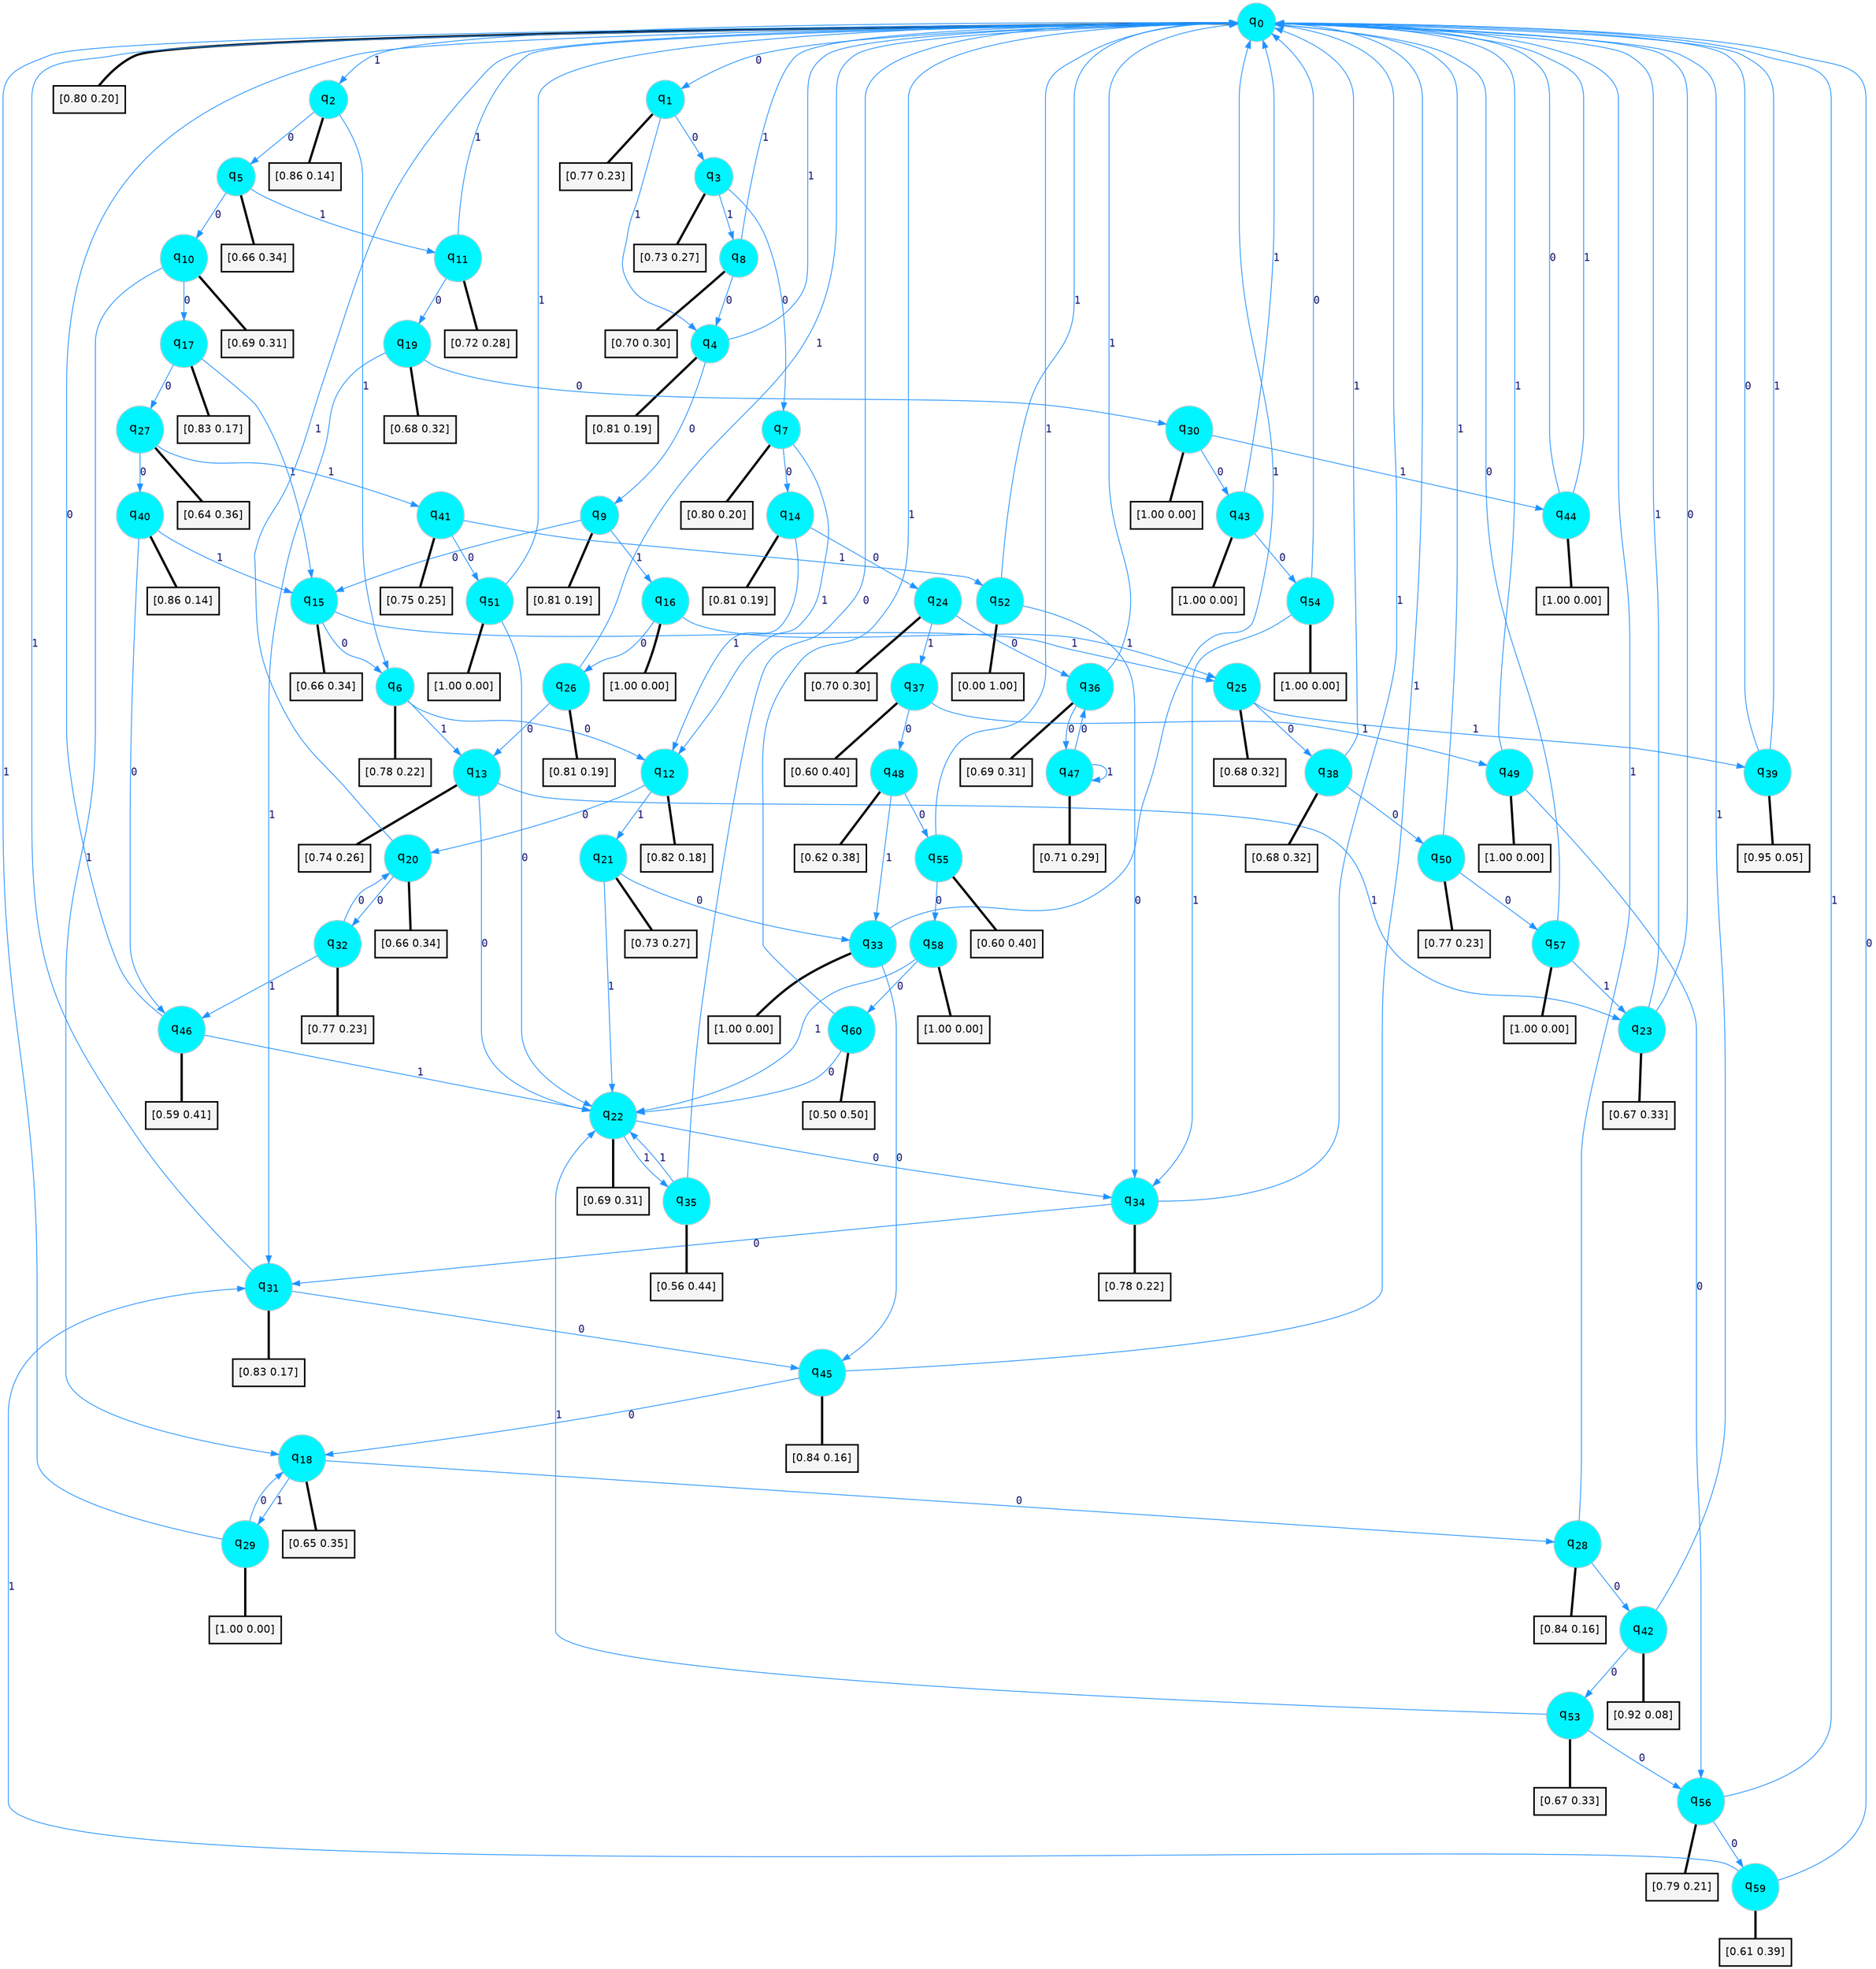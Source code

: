digraph G {
graph [
bgcolor=transparent, dpi=300, rankdir=TD, size="40,25"];
node [
color=gray, fillcolor=turquoise1, fontcolor=black, fontname=Helvetica, fontsize=16, fontweight=bold, shape=circle, style=filled];
edge [
arrowsize=1, color=dodgerblue1, fontcolor=midnightblue, fontname=courier, fontweight=bold, penwidth=1, style=solid, weight=20];
0[label=<q<SUB>0</SUB>>];
1[label=<q<SUB>1</SUB>>];
2[label=<q<SUB>2</SUB>>];
3[label=<q<SUB>3</SUB>>];
4[label=<q<SUB>4</SUB>>];
5[label=<q<SUB>5</SUB>>];
6[label=<q<SUB>6</SUB>>];
7[label=<q<SUB>7</SUB>>];
8[label=<q<SUB>8</SUB>>];
9[label=<q<SUB>9</SUB>>];
10[label=<q<SUB>10</SUB>>];
11[label=<q<SUB>11</SUB>>];
12[label=<q<SUB>12</SUB>>];
13[label=<q<SUB>13</SUB>>];
14[label=<q<SUB>14</SUB>>];
15[label=<q<SUB>15</SUB>>];
16[label=<q<SUB>16</SUB>>];
17[label=<q<SUB>17</SUB>>];
18[label=<q<SUB>18</SUB>>];
19[label=<q<SUB>19</SUB>>];
20[label=<q<SUB>20</SUB>>];
21[label=<q<SUB>21</SUB>>];
22[label=<q<SUB>22</SUB>>];
23[label=<q<SUB>23</SUB>>];
24[label=<q<SUB>24</SUB>>];
25[label=<q<SUB>25</SUB>>];
26[label=<q<SUB>26</SUB>>];
27[label=<q<SUB>27</SUB>>];
28[label=<q<SUB>28</SUB>>];
29[label=<q<SUB>29</SUB>>];
30[label=<q<SUB>30</SUB>>];
31[label=<q<SUB>31</SUB>>];
32[label=<q<SUB>32</SUB>>];
33[label=<q<SUB>33</SUB>>];
34[label=<q<SUB>34</SUB>>];
35[label=<q<SUB>35</SUB>>];
36[label=<q<SUB>36</SUB>>];
37[label=<q<SUB>37</SUB>>];
38[label=<q<SUB>38</SUB>>];
39[label=<q<SUB>39</SUB>>];
40[label=<q<SUB>40</SUB>>];
41[label=<q<SUB>41</SUB>>];
42[label=<q<SUB>42</SUB>>];
43[label=<q<SUB>43</SUB>>];
44[label=<q<SUB>44</SUB>>];
45[label=<q<SUB>45</SUB>>];
46[label=<q<SUB>46</SUB>>];
47[label=<q<SUB>47</SUB>>];
48[label=<q<SUB>48</SUB>>];
49[label=<q<SUB>49</SUB>>];
50[label=<q<SUB>50</SUB>>];
51[label=<q<SUB>51</SUB>>];
52[label=<q<SUB>52</SUB>>];
53[label=<q<SUB>53</SUB>>];
54[label=<q<SUB>54</SUB>>];
55[label=<q<SUB>55</SUB>>];
56[label=<q<SUB>56</SUB>>];
57[label=<q<SUB>57</SUB>>];
58[label=<q<SUB>58</SUB>>];
59[label=<q<SUB>59</SUB>>];
60[label=<q<SUB>60</SUB>>];
61[label="[0.80 0.20]", shape=box,fontcolor=black, fontname=Helvetica, fontsize=14, penwidth=2, fillcolor=whitesmoke,color=black];
62[label="[0.77 0.23]", shape=box,fontcolor=black, fontname=Helvetica, fontsize=14, penwidth=2, fillcolor=whitesmoke,color=black];
63[label="[0.86 0.14]", shape=box,fontcolor=black, fontname=Helvetica, fontsize=14, penwidth=2, fillcolor=whitesmoke,color=black];
64[label="[0.73 0.27]", shape=box,fontcolor=black, fontname=Helvetica, fontsize=14, penwidth=2, fillcolor=whitesmoke,color=black];
65[label="[0.81 0.19]", shape=box,fontcolor=black, fontname=Helvetica, fontsize=14, penwidth=2, fillcolor=whitesmoke,color=black];
66[label="[0.66 0.34]", shape=box,fontcolor=black, fontname=Helvetica, fontsize=14, penwidth=2, fillcolor=whitesmoke,color=black];
67[label="[0.78 0.22]", shape=box,fontcolor=black, fontname=Helvetica, fontsize=14, penwidth=2, fillcolor=whitesmoke,color=black];
68[label="[0.80 0.20]", shape=box,fontcolor=black, fontname=Helvetica, fontsize=14, penwidth=2, fillcolor=whitesmoke,color=black];
69[label="[0.70 0.30]", shape=box,fontcolor=black, fontname=Helvetica, fontsize=14, penwidth=2, fillcolor=whitesmoke,color=black];
70[label="[0.81 0.19]", shape=box,fontcolor=black, fontname=Helvetica, fontsize=14, penwidth=2, fillcolor=whitesmoke,color=black];
71[label="[0.69 0.31]", shape=box,fontcolor=black, fontname=Helvetica, fontsize=14, penwidth=2, fillcolor=whitesmoke,color=black];
72[label="[0.72 0.28]", shape=box,fontcolor=black, fontname=Helvetica, fontsize=14, penwidth=2, fillcolor=whitesmoke,color=black];
73[label="[0.82 0.18]", shape=box,fontcolor=black, fontname=Helvetica, fontsize=14, penwidth=2, fillcolor=whitesmoke,color=black];
74[label="[0.74 0.26]", shape=box,fontcolor=black, fontname=Helvetica, fontsize=14, penwidth=2, fillcolor=whitesmoke,color=black];
75[label="[0.81 0.19]", shape=box,fontcolor=black, fontname=Helvetica, fontsize=14, penwidth=2, fillcolor=whitesmoke,color=black];
76[label="[0.66 0.34]", shape=box,fontcolor=black, fontname=Helvetica, fontsize=14, penwidth=2, fillcolor=whitesmoke,color=black];
77[label="[1.00 0.00]", shape=box,fontcolor=black, fontname=Helvetica, fontsize=14, penwidth=2, fillcolor=whitesmoke,color=black];
78[label="[0.83 0.17]", shape=box,fontcolor=black, fontname=Helvetica, fontsize=14, penwidth=2, fillcolor=whitesmoke,color=black];
79[label="[0.65 0.35]", shape=box,fontcolor=black, fontname=Helvetica, fontsize=14, penwidth=2, fillcolor=whitesmoke,color=black];
80[label="[0.68 0.32]", shape=box,fontcolor=black, fontname=Helvetica, fontsize=14, penwidth=2, fillcolor=whitesmoke,color=black];
81[label="[0.66 0.34]", shape=box,fontcolor=black, fontname=Helvetica, fontsize=14, penwidth=2, fillcolor=whitesmoke,color=black];
82[label="[0.73 0.27]", shape=box,fontcolor=black, fontname=Helvetica, fontsize=14, penwidth=2, fillcolor=whitesmoke,color=black];
83[label="[0.69 0.31]", shape=box,fontcolor=black, fontname=Helvetica, fontsize=14, penwidth=2, fillcolor=whitesmoke,color=black];
84[label="[0.67 0.33]", shape=box,fontcolor=black, fontname=Helvetica, fontsize=14, penwidth=2, fillcolor=whitesmoke,color=black];
85[label="[0.70 0.30]", shape=box,fontcolor=black, fontname=Helvetica, fontsize=14, penwidth=2, fillcolor=whitesmoke,color=black];
86[label="[0.68 0.32]", shape=box,fontcolor=black, fontname=Helvetica, fontsize=14, penwidth=2, fillcolor=whitesmoke,color=black];
87[label="[0.81 0.19]", shape=box,fontcolor=black, fontname=Helvetica, fontsize=14, penwidth=2, fillcolor=whitesmoke,color=black];
88[label="[0.64 0.36]", shape=box,fontcolor=black, fontname=Helvetica, fontsize=14, penwidth=2, fillcolor=whitesmoke,color=black];
89[label="[0.84 0.16]", shape=box,fontcolor=black, fontname=Helvetica, fontsize=14, penwidth=2, fillcolor=whitesmoke,color=black];
90[label="[1.00 0.00]", shape=box,fontcolor=black, fontname=Helvetica, fontsize=14, penwidth=2, fillcolor=whitesmoke,color=black];
91[label="[1.00 0.00]", shape=box,fontcolor=black, fontname=Helvetica, fontsize=14, penwidth=2, fillcolor=whitesmoke,color=black];
92[label="[0.83 0.17]", shape=box,fontcolor=black, fontname=Helvetica, fontsize=14, penwidth=2, fillcolor=whitesmoke,color=black];
93[label="[0.77 0.23]", shape=box,fontcolor=black, fontname=Helvetica, fontsize=14, penwidth=2, fillcolor=whitesmoke,color=black];
94[label="[1.00 0.00]", shape=box,fontcolor=black, fontname=Helvetica, fontsize=14, penwidth=2, fillcolor=whitesmoke,color=black];
95[label="[0.78 0.22]", shape=box,fontcolor=black, fontname=Helvetica, fontsize=14, penwidth=2, fillcolor=whitesmoke,color=black];
96[label="[0.56 0.44]", shape=box,fontcolor=black, fontname=Helvetica, fontsize=14, penwidth=2, fillcolor=whitesmoke,color=black];
97[label="[0.69 0.31]", shape=box,fontcolor=black, fontname=Helvetica, fontsize=14, penwidth=2, fillcolor=whitesmoke,color=black];
98[label="[0.60 0.40]", shape=box,fontcolor=black, fontname=Helvetica, fontsize=14, penwidth=2, fillcolor=whitesmoke,color=black];
99[label="[0.68 0.32]", shape=box,fontcolor=black, fontname=Helvetica, fontsize=14, penwidth=2, fillcolor=whitesmoke,color=black];
100[label="[0.95 0.05]", shape=box,fontcolor=black, fontname=Helvetica, fontsize=14, penwidth=2, fillcolor=whitesmoke,color=black];
101[label="[0.86 0.14]", shape=box,fontcolor=black, fontname=Helvetica, fontsize=14, penwidth=2, fillcolor=whitesmoke,color=black];
102[label="[0.75 0.25]", shape=box,fontcolor=black, fontname=Helvetica, fontsize=14, penwidth=2, fillcolor=whitesmoke,color=black];
103[label="[0.92 0.08]", shape=box,fontcolor=black, fontname=Helvetica, fontsize=14, penwidth=2, fillcolor=whitesmoke,color=black];
104[label="[1.00 0.00]", shape=box,fontcolor=black, fontname=Helvetica, fontsize=14, penwidth=2, fillcolor=whitesmoke,color=black];
105[label="[1.00 0.00]", shape=box,fontcolor=black, fontname=Helvetica, fontsize=14, penwidth=2, fillcolor=whitesmoke,color=black];
106[label="[0.84 0.16]", shape=box,fontcolor=black, fontname=Helvetica, fontsize=14, penwidth=2, fillcolor=whitesmoke,color=black];
107[label="[0.59 0.41]", shape=box,fontcolor=black, fontname=Helvetica, fontsize=14, penwidth=2, fillcolor=whitesmoke,color=black];
108[label="[0.71 0.29]", shape=box,fontcolor=black, fontname=Helvetica, fontsize=14, penwidth=2, fillcolor=whitesmoke,color=black];
109[label="[0.62 0.38]", shape=box,fontcolor=black, fontname=Helvetica, fontsize=14, penwidth=2, fillcolor=whitesmoke,color=black];
110[label="[1.00 0.00]", shape=box,fontcolor=black, fontname=Helvetica, fontsize=14, penwidth=2, fillcolor=whitesmoke,color=black];
111[label="[0.77 0.23]", shape=box,fontcolor=black, fontname=Helvetica, fontsize=14, penwidth=2, fillcolor=whitesmoke,color=black];
112[label="[1.00 0.00]", shape=box,fontcolor=black, fontname=Helvetica, fontsize=14, penwidth=2, fillcolor=whitesmoke,color=black];
113[label="[0.00 1.00]", shape=box,fontcolor=black, fontname=Helvetica, fontsize=14, penwidth=2, fillcolor=whitesmoke,color=black];
114[label="[0.67 0.33]", shape=box,fontcolor=black, fontname=Helvetica, fontsize=14, penwidth=2, fillcolor=whitesmoke,color=black];
115[label="[1.00 0.00]", shape=box,fontcolor=black, fontname=Helvetica, fontsize=14, penwidth=2, fillcolor=whitesmoke,color=black];
116[label="[0.60 0.40]", shape=box,fontcolor=black, fontname=Helvetica, fontsize=14, penwidth=2, fillcolor=whitesmoke,color=black];
117[label="[0.79 0.21]", shape=box,fontcolor=black, fontname=Helvetica, fontsize=14, penwidth=2, fillcolor=whitesmoke,color=black];
118[label="[1.00 0.00]", shape=box,fontcolor=black, fontname=Helvetica, fontsize=14, penwidth=2, fillcolor=whitesmoke,color=black];
119[label="[1.00 0.00]", shape=box,fontcolor=black, fontname=Helvetica, fontsize=14, penwidth=2, fillcolor=whitesmoke,color=black];
120[label="[0.61 0.39]", shape=box,fontcolor=black, fontname=Helvetica, fontsize=14, penwidth=2, fillcolor=whitesmoke,color=black];
121[label="[0.50 0.50]", shape=box,fontcolor=black, fontname=Helvetica, fontsize=14, penwidth=2, fillcolor=whitesmoke,color=black];
0->1 [label=0];
0->2 [label=1];
0->61 [arrowhead=none, penwidth=3,color=black];
1->3 [label=0];
1->4 [label=1];
1->62 [arrowhead=none, penwidth=3,color=black];
2->5 [label=0];
2->6 [label=1];
2->63 [arrowhead=none, penwidth=3,color=black];
3->7 [label=0];
3->8 [label=1];
3->64 [arrowhead=none, penwidth=3,color=black];
4->9 [label=0];
4->0 [label=1];
4->65 [arrowhead=none, penwidth=3,color=black];
5->10 [label=0];
5->11 [label=1];
5->66 [arrowhead=none, penwidth=3,color=black];
6->12 [label=0];
6->13 [label=1];
6->67 [arrowhead=none, penwidth=3,color=black];
7->14 [label=0];
7->12 [label=1];
7->68 [arrowhead=none, penwidth=3,color=black];
8->4 [label=0];
8->0 [label=1];
8->69 [arrowhead=none, penwidth=3,color=black];
9->15 [label=0];
9->16 [label=1];
9->70 [arrowhead=none, penwidth=3,color=black];
10->17 [label=0];
10->18 [label=1];
10->71 [arrowhead=none, penwidth=3,color=black];
11->19 [label=0];
11->0 [label=1];
11->72 [arrowhead=none, penwidth=3,color=black];
12->20 [label=0];
12->21 [label=1];
12->73 [arrowhead=none, penwidth=3,color=black];
13->22 [label=0];
13->23 [label=1];
13->74 [arrowhead=none, penwidth=3,color=black];
14->24 [label=0];
14->12 [label=1];
14->75 [arrowhead=none, penwidth=3,color=black];
15->6 [label=0];
15->25 [label=1];
15->76 [arrowhead=none, penwidth=3,color=black];
16->26 [label=0];
16->25 [label=1];
16->77 [arrowhead=none, penwidth=3,color=black];
17->27 [label=0];
17->15 [label=1];
17->78 [arrowhead=none, penwidth=3,color=black];
18->28 [label=0];
18->29 [label=1];
18->79 [arrowhead=none, penwidth=3,color=black];
19->30 [label=0];
19->31 [label=1];
19->80 [arrowhead=none, penwidth=3,color=black];
20->32 [label=0];
20->0 [label=1];
20->81 [arrowhead=none, penwidth=3,color=black];
21->33 [label=0];
21->22 [label=1];
21->82 [arrowhead=none, penwidth=3,color=black];
22->34 [label=0];
22->35 [label=1];
22->83 [arrowhead=none, penwidth=3,color=black];
23->0 [label=0];
23->0 [label=1];
23->84 [arrowhead=none, penwidth=3,color=black];
24->36 [label=0];
24->37 [label=1];
24->85 [arrowhead=none, penwidth=3,color=black];
25->38 [label=0];
25->39 [label=1];
25->86 [arrowhead=none, penwidth=3,color=black];
26->13 [label=0];
26->0 [label=1];
26->87 [arrowhead=none, penwidth=3,color=black];
27->40 [label=0];
27->41 [label=1];
27->88 [arrowhead=none, penwidth=3,color=black];
28->42 [label=0];
28->0 [label=1];
28->89 [arrowhead=none, penwidth=3,color=black];
29->18 [label=0];
29->0 [label=1];
29->90 [arrowhead=none, penwidth=3,color=black];
30->43 [label=0];
30->44 [label=1];
30->91 [arrowhead=none, penwidth=3,color=black];
31->45 [label=0];
31->0 [label=1];
31->92 [arrowhead=none, penwidth=3,color=black];
32->20 [label=0];
32->46 [label=1];
32->93 [arrowhead=none, penwidth=3,color=black];
33->45 [label=0];
33->0 [label=1];
33->94 [arrowhead=none, penwidth=3,color=black];
34->31 [label=0];
34->0 [label=1];
34->95 [arrowhead=none, penwidth=3,color=black];
35->0 [label=0];
35->22 [label=1];
35->96 [arrowhead=none, penwidth=3,color=black];
36->47 [label=0];
36->0 [label=1];
36->97 [arrowhead=none, penwidth=3,color=black];
37->48 [label=0];
37->49 [label=1];
37->98 [arrowhead=none, penwidth=3,color=black];
38->50 [label=0];
38->0 [label=1];
38->99 [arrowhead=none, penwidth=3,color=black];
39->0 [label=0];
39->0 [label=1];
39->100 [arrowhead=none, penwidth=3,color=black];
40->46 [label=0];
40->15 [label=1];
40->101 [arrowhead=none, penwidth=3,color=black];
41->51 [label=0];
41->52 [label=1];
41->102 [arrowhead=none, penwidth=3,color=black];
42->53 [label=0];
42->0 [label=1];
42->103 [arrowhead=none, penwidth=3,color=black];
43->54 [label=0];
43->0 [label=1];
43->104 [arrowhead=none, penwidth=3,color=black];
44->0 [label=0];
44->0 [label=1];
44->105 [arrowhead=none, penwidth=3,color=black];
45->18 [label=0];
45->0 [label=1];
45->106 [arrowhead=none, penwidth=3,color=black];
46->0 [label=0];
46->22 [label=1];
46->107 [arrowhead=none, penwidth=3,color=black];
47->36 [label=0];
47->47 [label=1];
47->108 [arrowhead=none, penwidth=3,color=black];
48->55 [label=0];
48->33 [label=1];
48->109 [arrowhead=none, penwidth=3,color=black];
49->56 [label=0];
49->0 [label=1];
49->110 [arrowhead=none, penwidth=3,color=black];
50->57 [label=0];
50->0 [label=1];
50->111 [arrowhead=none, penwidth=3,color=black];
51->22 [label=0];
51->0 [label=1];
51->112 [arrowhead=none, penwidth=3,color=black];
52->34 [label=0];
52->0 [label=1];
52->113 [arrowhead=none, penwidth=3,color=black];
53->56 [label=0];
53->22 [label=1];
53->114 [arrowhead=none, penwidth=3,color=black];
54->0 [label=0];
54->34 [label=1];
54->115 [arrowhead=none, penwidth=3,color=black];
55->58 [label=0];
55->0 [label=1];
55->116 [arrowhead=none, penwidth=3,color=black];
56->59 [label=0];
56->0 [label=1];
56->117 [arrowhead=none, penwidth=3,color=black];
57->0 [label=0];
57->23 [label=1];
57->118 [arrowhead=none, penwidth=3,color=black];
58->60 [label=0];
58->22 [label=1];
58->119 [arrowhead=none, penwidth=3,color=black];
59->0 [label=0];
59->31 [label=1];
59->120 [arrowhead=none, penwidth=3,color=black];
60->22 [label=0];
60->0 [label=1];
60->121 [arrowhead=none, penwidth=3,color=black];
}
